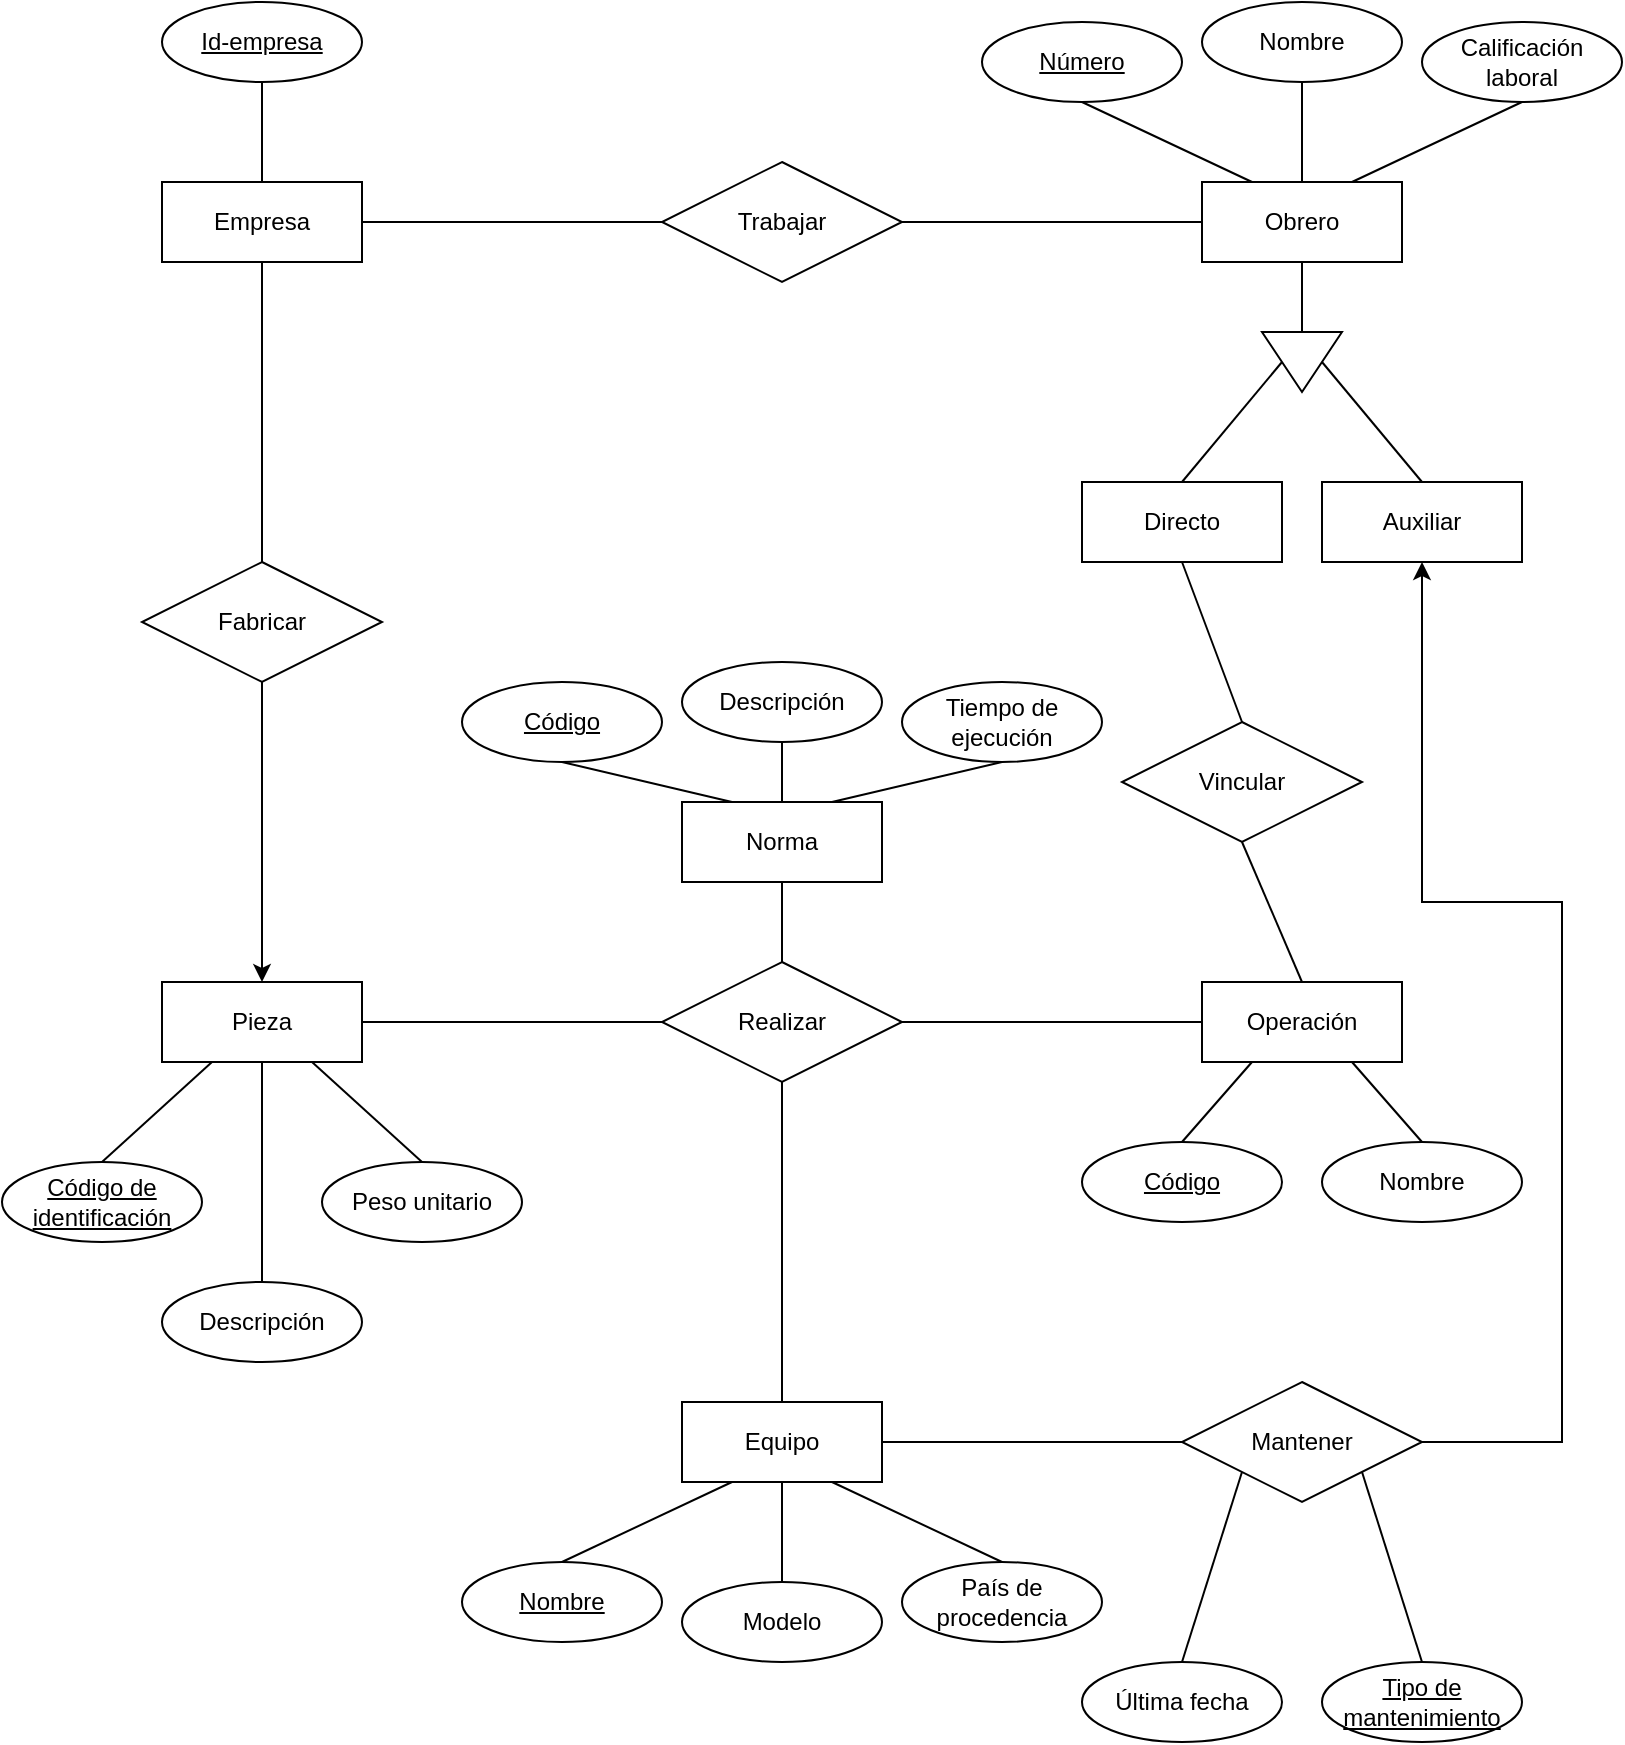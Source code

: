<mxfile version="14.6.13" type="device"><diagram id="R2lEEEUBdFMjLlhIrx00" name="Page-1"><mxGraphModel dx="1526" dy="964" grid="1" gridSize="10" guides="1" tooltips="1" connect="1" arrows="1" fold="1" page="1" pageScale="1" pageWidth="850" pageHeight="1100" math="0" shadow="0" extFonts="Permanent Marker^https://fonts.googleapis.com/css?family=Permanent+Marker"><root><mxCell id="0"/><mxCell id="1" parent="0"/><mxCell id="luOh1EoVgcbJ7owgM03O-1" value="Empresa" style="whiteSpace=wrap;html=1;align=center;" vertex="1" parent="1"><mxGeometry x="100" y="120" width="100" height="40" as="geometry"/></mxCell><mxCell id="luOh1EoVgcbJ7owgM03O-2" value="Id-empresa" style="ellipse;whiteSpace=wrap;html=1;align=center;fontStyle=4;" vertex="1" parent="1"><mxGeometry x="100" y="30" width="100" height="40" as="geometry"/></mxCell><mxCell id="luOh1EoVgcbJ7owgM03O-6" value="" style="endArrow=none;html=1;rounded=0;entryX=0.5;entryY=1;entryDx=0;entryDy=0;exitX=0.5;exitY=0;exitDx=0;exitDy=0;" edge="1" parent="1" source="luOh1EoVgcbJ7owgM03O-1" target="luOh1EoVgcbJ7owgM03O-2"><mxGeometry relative="1" as="geometry"><mxPoint x="100" y="100" as="sourcePoint"/><mxPoint x="260" y="100" as="targetPoint"/></mxGeometry></mxCell><mxCell id="luOh1EoVgcbJ7owgM03O-7" value="Trabajar" style="shape=rhombus;perimeter=rhombusPerimeter;whiteSpace=wrap;html=1;align=center;" vertex="1" parent="1"><mxGeometry x="350" y="110" width="120" height="60" as="geometry"/></mxCell><mxCell id="luOh1EoVgcbJ7owgM03O-8" value="" style="endArrow=none;html=1;rounded=0;entryX=0;entryY=0.5;entryDx=0;entryDy=0;exitX=1;exitY=0.5;exitDx=0;exitDy=0;" edge="1" parent="1" source="luOh1EoVgcbJ7owgM03O-1" target="luOh1EoVgcbJ7owgM03O-7"><mxGeometry relative="1" as="geometry"><mxPoint x="240" y="140" as="sourcePoint"/><mxPoint x="380" y="139.5" as="targetPoint"/></mxGeometry></mxCell><mxCell id="luOh1EoVgcbJ7owgM03O-9" value="Obrero" style="whiteSpace=wrap;html=1;align=center;" vertex="1" parent="1"><mxGeometry x="620" y="120" width="100" height="40" as="geometry"/></mxCell><mxCell id="luOh1EoVgcbJ7owgM03O-12" value="" style="endArrow=none;html=1;rounded=0;entryX=0;entryY=0.5;entryDx=0;entryDy=0;exitX=1;exitY=0.5;exitDx=0;exitDy=0;" edge="1" parent="1" source="luOh1EoVgcbJ7owgM03O-7" target="luOh1EoVgcbJ7owgM03O-9"><mxGeometry relative="1" as="geometry"><mxPoint x="425" y="139.5" as="sourcePoint"/><mxPoint x="475" y="140" as="targetPoint"/></mxGeometry></mxCell><mxCell id="luOh1EoVgcbJ7owgM03O-13" value="Número" style="ellipse;whiteSpace=wrap;html=1;align=center;fontStyle=4;" vertex="1" parent="1"><mxGeometry x="510" y="40" width="100" height="40" as="geometry"/></mxCell><mxCell id="luOh1EoVgcbJ7owgM03O-14" value="Nombre" style="ellipse;whiteSpace=wrap;html=1;align=center;" vertex="1" parent="1"><mxGeometry x="620" y="30" width="100" height="40" as="geometry"/></mxCell><mxCell id="luOh1EoVgcbJ7owgM03O-15" value="Calificación laboral" style="ellipse;whiteSpace=wrap;html=1;align=center;" vertex="1" parent="1"><mxGeometry x="730" y="40" width="100" height="40" as="geometry"/></mxCell><mxCell id="luOh1EoVgcbJ7owgM03O-16" value="" style="endArrow=none;html=1;rounded=0;entryX=0.5;entryY=1;entryDx=0;entryDy=0;exitX=0.75;exitY=0;exitDx=0;exitDy=0;" edge="1" parent="1" source="luOh1EoVgcbJ7owgM03O-9" target="luOh1EoVgcbJ7owgM03O-15"><mxGeometry relative="1" as="geometry"><mxPoint x="460" y="180" as="sourcePoint"/><mxPoint x="640" y="80" as="targetPoint"/></mxGeometry></mxCell><mxCell id="luOh1EoVgcbJ7owgM03O-18" value="" style="endArrow=none;html=1;rounded=0;strokeColor=#000000;entryX=0.5;entryY=1;entryDx=0;entryDy=0;exitX=0.5;exitY=0;exitDx=0;exitDy=0;" edge="1" parent="1" source="luOh1EoVgcbJ7owgM03O-9" target="luOh1EoVgcbJ7owgM03O-14"><mxGeometry relative="1" as="geometry"><mxPoint x="310" y="240" as="sourcePoint"/><mxPoint x="530" y="80" as="targetPoint"/></mxGeometry></mxCell><mxCell id="luOh1EoVgcbJ7owgM03O-20" value="" style="endArrow=none;html=1;rounded=0;strokeColor=#000000;exitX=0.5;exitY=1;exitDx=0;exitDy=0;entryX=0.25;entryY=0;entryDx=0;entryDy=0;" edge="1" parent="1" source="luOh1EoVgcbJ7owgM03O-13" target="luOh1EoVgcbJ7owgM03O-9"><mxGeometry relative="1" as="geometry"><mxPoint x="420" y="120" as="sourcePoint"/><mxPoint x="470" y="240" as="targetPoint"/></mxGeometry></mxCell><mxCell id="luOh1EoVgcbJ7owgM03O-21" value="" style="triangle;whiteSpace=wrap;html=1;rotation=90;" vertex="1" parent="1"><mxGeometry x="655" y="190" width="30" height="40" as="geometry"/></mxCell><mxCell id="luOh1EoVgcbJ7owgM03O-22" value="" style="endArrow=none;html=1;rounded=0;strokeColor=#000000;entryX=0.5;entryY=1;entryDx=0;entryDy=0;exitX=0;exitY=0.5;exitDx=0;exitDy=0;" edge="1" parent="1" source="luOh1EoVgcbJ7owgM03O-21" target="luOh1EoVgcbJ7owgM03O-9"><mxGeometry relative="1" as="geometry"><mxPoint x="450" y="210" as="sourcePoint"/><mxPoint x="470" y="240" as="targetPoint"/></mxGeometry></mxCell><mxCell id="luOh1EoVgcbJ7owgM03O-23" value="Directo" style="whiteSpace=wrap;html=1;align=center;" vertex="1" parent="1"><mxGeometry x="560" y="270" width="100" height="40" as="geometry"/></mxCell><mxCell id="luOh1EoVgcbJ7owgM03O-24" value="Auxiliar" style="whiteSpace=wrap;html=1;align=center;" vertex="1" parent="1"><mxGeometry x="680" y="270" width="100" height="40" as="geometry"/></mxCell><mxCell id="luOh1EoVgcbJ7owgM03O-25" value="" style="endArrow=none;html=1;rounded=0;strokeColor=#000000;entryX=0.5;entryY=1;entryDx=0;entryDy=0;exitX=0.5;exitY=0;exitDx=0;exitDy=0;" edge="1" parent="1" source="luOh1EoVgcbJ7owgM03O-23" target="luOh1EoVgcbJ7owgM03O-21"><mxGeometry relative="1" as="geometry"><mxPoint x="440" y="260" as="sourcePoint"/><mxPoint x="470" y="240" as="targetPoint"/></mxGeometry></mxCell><mxCell id="luOh1EoVgcbJ7owgM03O-26" value="" style="endArrow=none;html=1;rounded=0;strokeColor=#000000;exitX=0.5;exitY=0;exitDx=0;exitDy=0;entryX=0.5;entryY=0;entryDx=0;entryDy=0;" edge="1" parent="1" source="luOh1EoVgcbJ7owgM03O-21" target="luOh1EoVgcbJ7owgM03O-24"><mxGeometry relative="1" as="geometry"><mxPoint x="310" y="240" as="sourcePoint"/><mxPoint x="580" y="260" as="targetPoint"/></mxGeometry></mxCell><mxCell id="luOh1EoVgcbJ7owgM03O-34" style="edgeStyle=orthogonalEdgeStyle;rounded=0;orthogonalLoop=1;jettySize=auto;html=1;exitX=0.5;exitY=1;exitDx=0;exitDy=0;entryX=0.5;entryY=0;entryDx=0;entryDy=0;startArrow=none;startFill=0;strokeColor=#000000;" edge="1" parent="1" source="luOh1EoVgcbJ7owgM03O-27" target="luOh1EoVgcbJ7owgM03O-29"><mxGeometry relative="1" as="geometry"/></mxCell><mxCell id="luOh1EoVgcbJ7owgM03O-27" value="Fabricar" style="shape=rhombus;perimeter=rhombusPerimeter;whiteSpace=wrap;html=1;align=center;" vertex="1" parent="1"><mxGeometry x="90" y="310" width="120" height="60" as="geometry"/></mxCell><mxCell id="luOh1EoVgcbJ7owgM03O-28" value="" style="endArrow=none;html=1;rounded=0;strokeColor=#000000;exitX=0.5;exitY=1;exitDx=0;exitDy=0;entryX=0.5;entryY=0;entryDx=0;entryDy=0;" edge="1" parent="1" source="luOh1EoVgcbJ7owgM03O-1" target="luOh1EoVgcbJ7owgM03O-27"><mxGeometry relative="1" as="geometry"><mxPoint x="150" y="180" as="sourcePoint"/><mxPoint x="210" y="230" as="targetPoint"/></mxGeometry></mxCell><mxCell id="luOh1EoVgcbJ7owgM03O-29" value="Pieza" style="whiteSpace=wrap;html=1;align=center;" vertex="1" parent="1"><mxGeometry x="100" y="520" width="100" height="40" as="geometry"/></mxCell><mxCell id="luOh1EoVgcbJ7owgM03O-32" value="Realizar" style="shape=rhombus;perimeter=rhombusPerimeter;whiteSpace=wrap;html=1;align=center;" vertex="1" parent="1"><mxGeometry x="350" y="510" width="120" height="60" as="geometry"/></mxCell><mxCell id="luOh1EoVgcbJ7owgM03O-33" value="" style="endArrow=none;html=1;rounded=0;strokeColor=#000000;exitX=1;exitY=0.5;exitDx=0;exitDy=0;entryX=0;entryY=0.5;entryDx=0;entryDy=0;" edge="1" parent="1" source="luOh1EoVgcbJ7owgM03O-29" target="luOh1EoVgcbJ7owgM03O-32"><mxGeometry relative="1" as="geometry"><mxPoint x="310" y="330" as="sourcePoint"/><mxPoint x="470" y="330" as="targetPoint"/></mxGeometry></mxCell><mxCell id="luOh1EoVgcbJ7owgM03O-35" value="Operación" style="whiteSpace=wrap;html=1;align=center;" vertex="1" parent="1"><mxGeometry x="620" y="520" width="100" height="40" as="geometry"/></mxCell><mxCell id="luOh1EoVgcbJ7owgM03O-36" value="" style="endArrow=none;html=1;rounded=0;strokeColor=#000000;exitX=1;exitY=0.5;exitDx=0;exitDy=0;entryX=0;entryY=0.5;entryDx=0;entryDy=0;" edge="1" parent="1" source="luOh1EoVgcbJ7owgM03O-32" target="luOh1EoVgcbJ7owgM03O-35"><mxGeometry relative="1" as="geometry"><mxPoint x="310" y="330" as="sourcePoint"/><mxPoint x="470" y="330" as="targetPoint"/></mxGeometry></mxCell><mxCell id="luOh1EoVgcbJ7owgM03O-37" value="Equipo" style="whiteSpace=wrap;html=1;align=center;" vertex="1" parent="1"><mxGeometry x="360" y="730" width="100" height="40" as="geometry"/></mxCell><mxCell id="luOh1EoVgcbJ7owgM03O-38" value="Norma" style="whiteSpace=wrap;html=1;align=center;" vertex="1" parent="1"><mxGeometry x="360" y="430" width="100" height="40" as="geometry"/></mxCell><mxCell id="luOh1EoVgcbJ7owgM03O-40" value="" style="endArrow=none;html=1;rounded=0;strokeColor=#000000;exitX=0.5;exitY=1;exitDx=0;exitDy=0;entryX=0.5;entryY=0;entryDx=0;entryDy=0;" edge="1" parent="1" source="luOh1EoVgcbJ7owgM03O-38" target="luOh1EoVgcbJ7owgM03O-32"><mxGeometry relative="1" as="geometry"><mxPoint x="310" y="520" as="sourcePoint"/><mxPoint x="470" y="520" as="targetPoint"/></mxGeometry></mxCell><mxCell id="luOh1EoVgcbJ7owgM03O-41" value="" style="endArrow=none;html=1;rounded=0;strokeColor=#000000;exitX=0.5;exitY=1;exitDx=0;exitDy=0;entryX=0.5;entryY=0;entryDx=0;entryDy=0;" edge="1" parent="1" source="luOh1EoVgcbJ7owgM03O-32" target="luOh1EoVgcbJ7owgM03O-37"><mxGeometry relative="1" as="geometry"><mxPoint x="310" y="520" as="sourcePoint"/><mxPoint x="470" y="520" as="targetPoint"/></mxGeometry></mxCell><mxCell id="luOh1EoVgcbJ7owgM03O-42" value="Código" style="ellipse;whiteSpace=wrap;html=1;align=center;fontStyle=4;" vertex="1" parent="1"><mxGeometry x="250" y="370" width="100" height="40" as="geometry"/></mxCell><mxCell id="luOh1EoVgcbJ7owgM03O-43" value="Descripción" style="ellipse;whiteSpace=wrap;html=1;align=center;" vertex="1" parent="1"><mxGeometry x="360" y="360" width="100" height="40" as="geometry"/></mxCell><mxCell id="luOh1EoVgcbJ7owgM03O-44" value="Tiempo de ejecución" style="ellipse;whiteSpace=wrap;html=1;align=center;" vertex="1" parent="1"><mxGeometry x="470" y="370" width="100" height="40" as="geometry"/></mxCell><mxCell id="luOh1EoVgcbJ7owgM03O-45" value="" style="endArrow=none;html=1;rounded=0;strokeColor=#000000;exitX=0.5;exitY=1;exitDx=0;exitDy=0;entryX=0.25;entryY=0;entryDx=0;entryDy=0;" edge="1" parent="1" source="luOh1EoVgcbJ7owgM03O-42" target="luOh1EoVgcbJ7owgM03O-38"><mxGeometry relative="1" as="geometry"><mxPoint x="300" y="480" as="sourcePoint"/><mxPoint x="460" y="480" as="targetPoint"/></mxGeometry></mxCell><mxCell id="luOh1EoVgcbJ7owgM03O-46" value="" style="endArrow=none;html=1;rounded=0;strokeColor=#000000;exitX=0.5;exitY=1;exitDx=0;exitDy=0;entryX=0.5;entryY=0;entryDx=0;entryDy=0;" edge="1" parent="1" source="luOh1EoVgcbJ7owgM03O-43" target="luOh1EoVgcbJ7owgM03O-38"><mxGeometry relative="1" as="geometry"><mxPoint x="300" y="480" as="sourcePoint"/><mxPoint x="460" y="480" as="targetPoint"/></mxGeometry></mxCell><mxCell id="luOh1EoVgcbJ7owgM03O-47" value="" style="endArrow=none;html=1;rounded=0;strokeColor=#000000;entryX=0.5;entryY=1;entryDx=0;entryDy=0;exitX=0.75;exitY=0;exitDx=0;exitDy=0;" edge="1" parent="1" source="luOh1EoVgcbJ7owgM03O-38" target="luOh1EoVgcbJ7owgM03O-44"><mxGeometry relative="1" as="geometry"><mxPoint x="440" y="450" as="sourcePoint"/><mxPoint x="460" y="480" as="targetPoint"/></mxGeometry></mxCell><mxCell id="luOh1EoVgcbJ7owgM03O-48" value="Nombre" style="ellipse;whiteSpace=wrap;html=1;align=center;fontStyle=4;" vertex="1" parent="1"><mxGeometry x="250" y="810" width="100" height="40" as="geometry"/></mxCell><mxCell id="luOh1EoVgcbJ7owgM03O-49" value="Modelo" style="ellipse;whiteSpace=wrap;html=1;align=center;" vertex="1" parent="1"><mxGeometry x="360" y="820" width="100" height="40" as="geometry"/></mxCell><mxCell id="luOh1EoVgcbJ7owgM03O-50" value="País de procedencia" style="ellipse;whiteSpace=wrap;html=1;align=center;" vertex="1" parent="1"><mxGeometry x="470" y="810" width="100" height="40" as="geometry"/></mxCell><mxCell id="luOh1EoVgcbJ7owgM03O-52" value="" style="endArrow=none;html=1;rounded=0;strokeColor=#000000;exitX=0.5;exitY=0;exitDx=0;exitDy=0;entryX=0.25;entryY=1;entryDx=0;entryDy=0;" edge="1" parent="1" source="luOh1EoVgcbJ7owgM03O-48" target="luOh1EoVgcbJ7owgM03O-37"><mxGeometry relative="1" as="geometry"><mxPoint x="300" y="540" as="sourcePoint"/><mxPoint x="377" y="660" as="targetPoint"/></mxGeometry></mxCell><mxCell id="luOh1EoVgcbJ7owgM03O-53" value="" style="endArrow=none;html=1;rounded=0;strokeColor=#000000;exitX=0.5;exitY=0;exitDx=0;exitDy=0;entryX=0.5;entryY=1;entryDx=0;entryDy=0;" edge="1" parent="1" source="luOh1EoVgcbJ7owgM03O-49" target="luOh1EoVgcbJ7owgM03O-37"><mxGeometry relative="1" as="geometry"><mxPoint x="400" y="660" as="sourcePoint"/><mxPoint x="460" y="540" as="targetPoint"/></mxGeometry></mxCell><mxCell id="luOh1EoVgcbJ7owgM03O-54" value="" style="endArrow=none;html=1;rounded=0;strokeColor=#000000;exitX=0.5;exitY=0;exitDx=0;exitDy=0;entryX=0.75;entryY=1;entryDx=0;entryDy=0;" edge="1" parent="1" source="luOh1EoVgcbJ7owgM03O-50" target="luOh1EoVgcbJ7owgM03O-37"><mxGeometry relative="1" as="geometry"><mxPoint x="510" y="650" as="sourcePoint"/><mxPoint x="460" y="540" as="targetPoint"/></mxGeometry></mxCell><mxCell id="luOh1EoVgcbJ7owgM03O-55" value="Código" style="ellipse;whiteSpace=wrap;html=1;align=center;fontStyle=4;" vertex="1" parent="1"><mxGeometry x="560" y="600" width="100" height="40" as="geometry"/></mxCell><mxCell id="luOh1EoVgcbJ7owgM03O-56" value="Nombre" style="ellipse;whiteSpace=wrap;html=1;align=center;" vertex="1" parent="1"><mxGeometry x="680" y="600" width="100" height="40" as="geometry"/></mxCell><mxCell id="luOh1EoVgcbJ7owgM03O-57" value="" style="endArrow=none;html=1;rounded=0;strokeColor=#000000;entryX=0.5;entryY=0;entryDx=0;entryDy=0;exitX=0.25;exitY=1;exitDx=0;exitDy=0;" edge="1" parent="1" source="luOh1EoVgcbJ7owgM03O-35" target="luOh1EoVgcbJ7owgM03O-55"><mxGeometry relative="1" as="geometry"><mxPoint x="430" y="500" as="sourcePoint"/><mxPoint x="590" y="500" as="targetPoint"/></mxGeometry></mxCell><mxCell id="luOh1EoVgcbJ7owgM03O-58" value="" style="endArrow=none;html=1;rounded=0;strokeColor=#000000;entryX=0.5;entryY=0;entryDx=0;entryDy=0;exitX=0.75;exitY=1;exitDx=0;exitDy=0;" edge="1" parent="1" source="luOh1EoVgcbJ7owgM03O-35" target="luOh1EoVgcbJ7owgM03O-56"><mxGeometry relative="1" as="geometry"><mxPoint x="700" y="570" as="sourcePoint"/><mxPoint x="710" y="580" as="targetPoint"/></mxGeometry></mxCell><mxCell id="luOh1EoVgcbJ7owgM03O-59" value="Vincular" style="shape=rhombus;perimeter=rhombusPerimeter;whiteSpace=wrap;html=1;align=center;" vertex="1" parent="1"><mxGeometry x="580" y="390" width="120" height="60" as="geometry"/></mxCell><mxCell id="luOh1EoVgcbJ7owgM03O-61" value="" style="endArrow=none;html=1;rounded=0;strokeColor=#000000;entryX=0.5;entryY=1;entryDx=0;entryDy=0;exitX=0.5;exitY=0;exitDx=0;exitDy=0;" edge="1" parent="1" source="luOh1EoVgcbJ7owgM03O-59" target="luOh1EoVgcbJ7owgM03O-23"><mxGeometry relative="1" as="geometry"><mxPoint x="430" y="500" as="sourcePoint"/><mxPoint x="590" y="500" as="targetPoint"/></mxGeometry></mxCell><mxCell id="luOh1EoVgcbJ7owgM03O-62" value="" style="endArrow=none;html=1;rounded=0;strokeColor=#000000;entryX=0.5;entryY=1;entryDx=0;entryDy=0;exitX=0.5;exitY=0;exitDx=0;exitDy=0;" edge="1" parent="1" source="luOh1EoVgcbJ7owgM03O-35" target="luOh1EoVgcbJ7owgM03O-59"><mxGeometry relative="1" as="geometry"><mxPoint x="430" y="500" as="sourcePoint"/><mxPoint x="590" y="500" as="targetPoint"/></mxGeometry></mxCell><mxCell id="luOh1EoVgcbJ7owgM03O-67" style="edgeStyle=orthogonalEdgeStyle;rounded=0;orthogonalLoop=1;jettySize=auto;html=1;exitX=1;exitY=0.5;exitDx=0;exitDy=0;startArrow=none;startFill=0;strokeColor=#000000;entryX=0.5;entryY=1;entryDx=0;entryDy=0;" edge="1" parent="1" source="luOh1EoVgcbJ7owgM03O-65" target="luOh1EoVgcbJ7owgM03O-24"><mxGeometry relative="1" as="geometry"><mxPoint x="790" y="350" as="targetPoint"/><Array as="points"><mxPoint x="800" y="750"/><mxPoint x="800" y="480"/><mxPoint x="730" y="480"/></Array></mxGeometry></mxCell><mxCell id="luOh1EoVgcbJ7owgM03O-65" value="Mantener" style="shape=rhombus;perimeter=rhombusPerimeter;whiteSpace=wrap;html=1;align=center;" vertex="1" parent="1"><mxGeometry x="610" y="720" width="120" height="60" as="geometry"/></mxCell><mxCell id="luOh1EoVgcbJ7owgM03O-66" value="" style="endArrow=none;html=1;rounded=0;strokeColor=#000000;entryX=0;entryY=0.5;entryDx=0;entryDy=0;exitX=1;exitY=0.5;exitDx=0;exitDy=0;" edge="1" parent="1" source="luOh1EoVgcbJ7owgM03O-37" target="luOh1EoVgcbJ7owgM03O-65"><mxGeometry relative="1" as="geometry"><mxPoint x="430" y="660" as="sourcePoint"/><mxPoint x="590" y="660" as="targetPoint"/></mxGeometry></mxCell><mxCell id="luOh1EoVgcbJ7owgM03O-69" value="Tipo de mantenimiento" style="ellipse;whiteSpace=wrap;html=1;align=center;fontStyle=4;" vertex="1" parent="1"><mxGeometry x="680" y="860" width="100" height="40" as="geometry"/></mxCell><mxCell id="luOh1EoVgcbJ7owgM03O-70" value="Última fecha" style="ellipse;whiteSpace=wrap;html=1;align=center;" vertex="1" parent="1"><mxGeometry x="560" y="860" width="100" height="40" as="geometry"/></mxCell><mxCell id="luOh1EoVgcbJ7owgM03O-71" value="" style="endArrow=none;html=1;rounded=0;strokeColor=#000000;entryX=0;entryY=1;entryDx=0;entryDy=0;exitX=0.5;exitY=0;exitDx=0;exitDy=0;" edge="1" parent="1" source="luOh1EoVgcbJ7owgM03O-70" target="luOh1EoVgcbJ7owgM03O-65"><mxGeometry relative="1" as="geometry"><mxPoint x="430" y="740" as="sourcePoint"/><mxPoint x="590" y="740" as="targetPoint"/></mxGeometry></mxCell><mxCell id="luOh1EoVgcbJ7owgM03O-72" value="" style="endArrow=none;html=1;rounded=0;strokeColor=#000000;exitX=1;exitY=1;exitDx=0;exitDy=0;entryX=0.5;entryY=0;entryDx=0;entryDy=0;" edge="1" parent="1" source="luOh1EoVgcbJ7owgM03O-65" target="luOh1EoVgcbJ7owgM03O-69"><mxGeometry relative="1" as="geometry"><mxPoint x="600" y="780" as="sourcePoint"/><mxPoint x="710" y="840" as="targetPoint"/></mxGeometry></mxCell><mxCell id="luOh1EoVgcbJ7owgM03O-73" value="Código de identificación" style="ellipse;whiteSpace=wrap;html=1;align=center;fontStyle=4;" vertex="1" parent="1"><mxGeometry x="20" y="610" width="100" height="40" as="geometry"/></mxCell><mxCell id="luOh1EoVgcbJ7owgM03O-74" value="Descripción" style="ellipse;whiteSpace=wrap;html=1;align=center;" vertex="1" parent="1"><mxGeometry x="100" y="670" width="100" height="40" as="geometry"/></mxCell><mxCell id="luOh1EoVgcbJ7owgM03O-75" value="Peso unitario" style="ellipse;whiteSpace=wrap;html=1;align=center;" vertex="1" parent="1"><mxGeometry x="180" y="610" width="100" height="40" as="geometry"/></mxCell><mxCell id="luOh1EoVgcbJ7owgM03O-76" value="" style="endArrow=none;html=1;rounded=0;strokeColor=#000000;exitX=0.5;exitY=1;exitDx=0;exitDy=0;entryX=0.5;entryY=0;entryDx=0;entryDy=0;" edge="1" parent="1" source="luOh1EoVgcbJ7owgM03O-29" target="luOh1EoVgcbJ7owgM03O-74"><mxGeometry relative="1" as="geometry"><mxPoint x="310" y="620" as="sourcePoint"/><mxPoint x="470" y="620" as="targetPoint"/></mxGeometry></mxCell><mxCell id="luOh1EoVgcbJ7owgM03O-77" value="" style="endArrow=none;html=1;rounded=0;strokeColor=#000000;exitX=0.25;exitY=1;exitDx=0;exitDy=0;entryX=0.5;entryY=0;entryDx=0;entryDy=0;" edge="1" parent="1" source="luOh1EoVgcbJ7owgM03O-29" target="luOh1EoVgcbJ7owgM03O-73"><mxGeometry relative="1" as="geometry"><mxPoint x="310" y="620" as="sourcePoint"/><mxPoint x="470" y="620" as="targetPoint"/></mxGeometry></mxCell><mxCell id="luOh1EoVgcbJ7owgM03O-78" value="" style="endArrow=none;html=1;rounded=0;strokeColor=#000000;exitX=0.75;exitY=1;exitDx=0;exitDy=0;entryX=0.5;entryY=0;entryDx=0;entryDy=0;" edge="1" parent="1" source="luOh1EoVgcbJ7owgM03O-29" target="luOh1EoVgcbJ7owgM03O-75"><mxGeometry relative="1" as="geometry"><mxPoint x="310" y="620" as="sourcePoint"/><mxPoint x="470" y="620" as="targetPoint"/></mxGeometry></mxCell></root></mxGraphModel></diagram></mxfile>